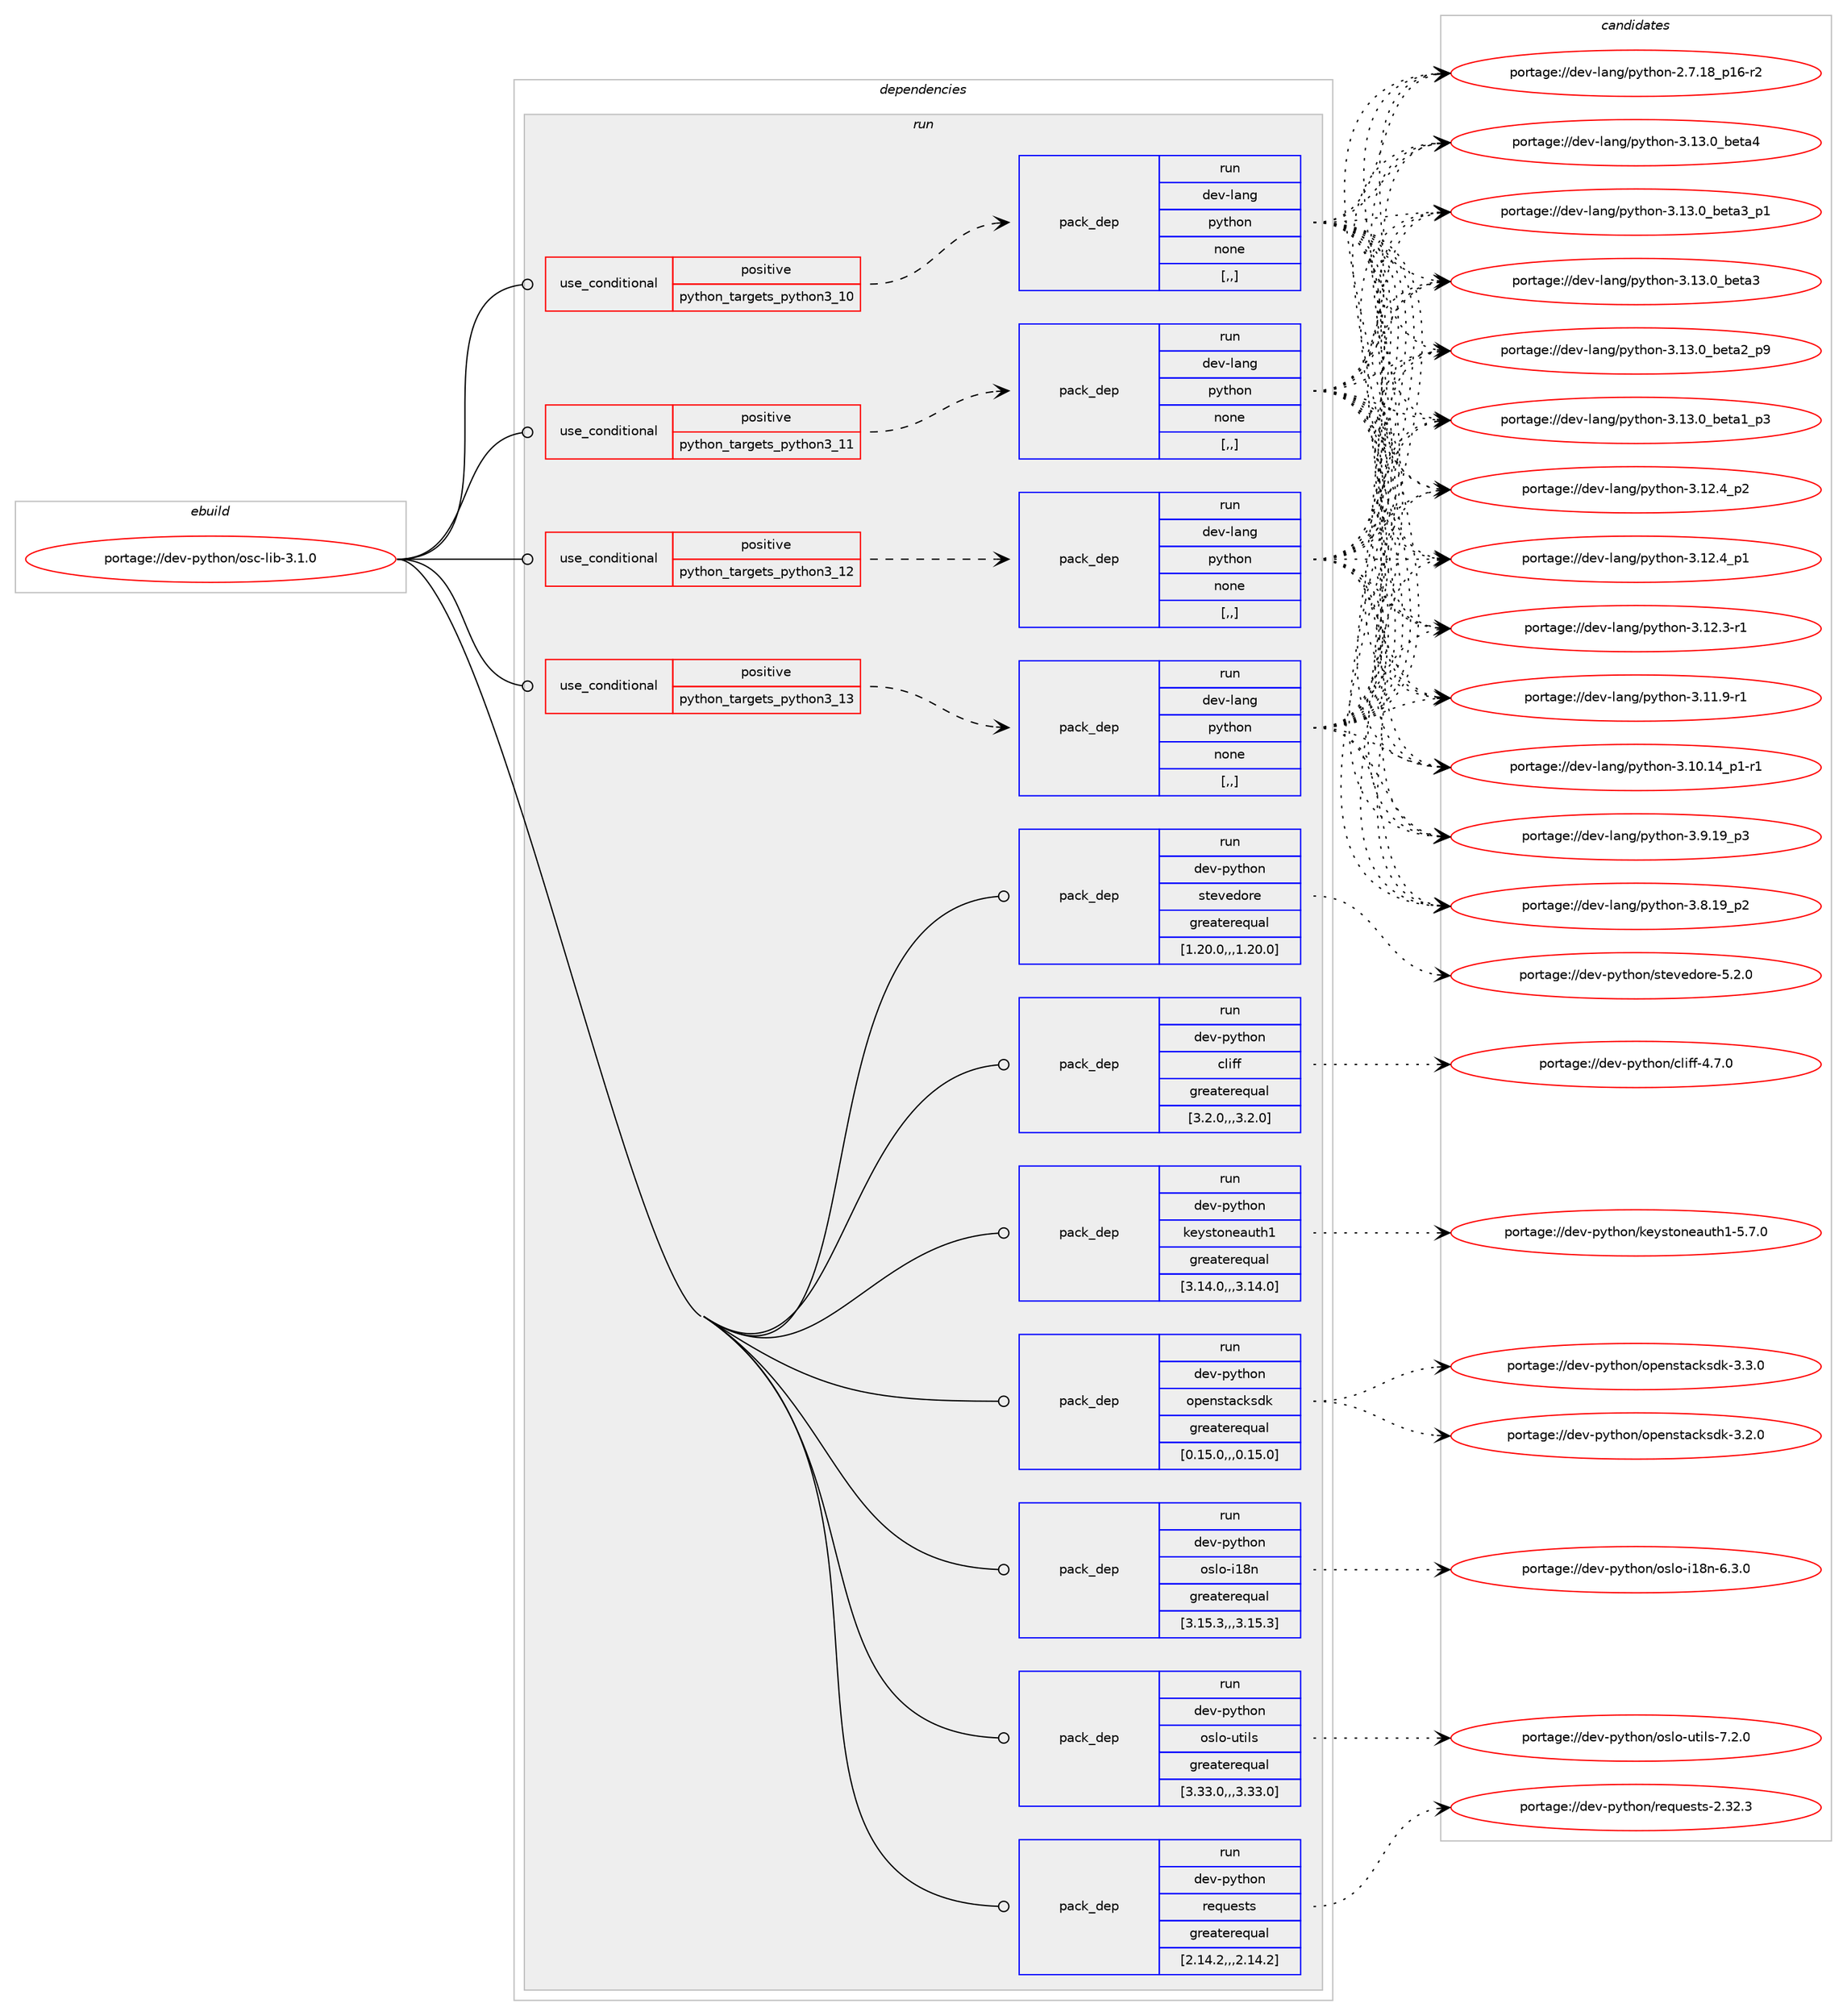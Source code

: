 digraph prolog {

# *************
# Graph options
# *************

newrank=true;
concentrate=true;
compound=true;
graph [rankdir=LR,fontname=Helvetica,fontsize=10,ranksep=1.5];#, ranksep=2.5, nodesep=0.2];
edge  [arrowhead=vee];
node  [fontname=Helvetica,fontsize=10];

# **********
# The ebuild
# **********

subgraph cluster_leftcol {
color=gray;
label=<<i>ebuild</i>>;
id [label="portage://dev-python/osc-lib-3.1.0", color=red, width=4, href="../dev-python/osc-lib-3.1.0.svg"];
}

# ****************
# The dependencies
# ****************

subgraph cluster_midcol {
color=gray;
label=<<i>dependencies</i>>;
subgraph cluster_compile {
fillcolor="#eeeeee";
style=filled;
label=<<i>compile</i>>;
}
subgraph cluster_compileandrun {
fillcolor="#eeeeee";
style=filled;
label=<<i>compile and run</i>>;
}
subgraph cluster_run {
fillcolor="#eeeeee";
style=filled;
label=<<i>run</i>>;
subgraph cond35544 {
dependency153260 [label=<<TABLE BORDER="0" CELLBORDER="1" CELLSPACING="0" CELLPADDING="4"><TR><TD ROWSPAN="3" CELLPADDING="10">use_conditional</TD></TR><TR><TD>positive</TD></TR><TR><TD>python_targets_python3_10</TD></TR></TABLE>>, shape=none, color=red];
subgraph pack116467 {
dependency153261 [label=<<TABLE BORDER="0" CELLBORDER="1" CELLSPACING="0" CELLPADDING="4" WIDTH="220"><TR><TD ROWSPAN="6" CELLPADDING="30">pack_dep</TD></TR><TR><TD WIDTH="110">run</TD></TR><TR><TD>dev-lang</TD></TR><TR><TD>python</TD></TR><TR><TD>none</TD></TR><TR><TD>[,,]</TD></TR></TABLE>>, shape=none, color=blue];
}
dependency153260:e -> dependency153261:w [weight=20,style="dashed",arrowhead="vee"];
}
id:e -> dependency153260:w [weight=20,style="solid",arrowhead="odot"];
subgraph cond35545 {
dependency153262 [label=<<TABLE BORDER="0" CELLBORDER="1" CELLSPACING="0" CELLPADDING="4"><TR><TD ROWSPAN="3" CELLPADDING="10">use_conditional</TD></TR><TR><TD>positive</TD></TR><TR><TD>python_targets_python3_11</TD></TR></TABLE>>, shape=none, color=red];
subgraph pack116468 {
dependency153263 [label=<<TABLE BORDER="0" CELLBORDER="1" CELLSPACING="0" CELLPADDING="4" WIDTH="220"><TR><TD ROWSPAN="6" CELLPADDING="30">pack_dep</TD></TR><TR><TD WIDTH="110">run</TD></TR><TR><TD>dev-lang</TD></TR><TR><TD>python</TD></TR><TR><TD>none</TD></TR><TR><TD>[,,]</TD></TR></TABLE>>, shape=none, color=blue];
}
dependency153262:e -> dependency153263:w [weight=20,style="dashed",arrowhead="vee"];
}
id:e -> dependency153262:w [weight=20,style="solid",arrowhead="odot"];
subgraph cond35546 {
dependency153264 [label=<<TABLE BORDER="0" CELLBORDER="1" CELLSPACING="0" CELLPADDING="4"><TR><TD ROWSPAN="3" CELLPADDING="10">use_conditional</TD></TR><TR><TD>positive</TD></TR><TR><TD>python_targets_python3_12</TD></TR></TABLE>>, shape=none, color=red];
subgraph pack116469 {
dependency153265 [label=<<TABLE BORDER="0" CELLBORDER="1" CELLSPACING="0" CELLPADDING="4" WIDTH="220"><TR><TD ROWSPAN="6" CELLPADDING="30">pack_dep</TD></TR><TR><TD WIDTH="110">run</TD></TR><TR><TD>dev-lang</TD></TR><TR><TD>python</TD></TR><TR><TD>none</TD></TR><TR><TD>[,,]</TD></TR></TABLE>>, shape=none, color=blue];
}
dependency153264:e -> dependency153265:w [weight=20,style="dashed",arrowhead="vee"];
}
id:e -> dependency153264:w [weight=20,style="solid",arrowhead="odot"];
subgraph cond35547 {
dependency153266 [label=<<TABLE BORDER="0" CELLBORDER="1" CELLSPACING="0" CELLPADDING="4"><TR><TD ROWSPAN="3" CELLPADDING="10">use_conditional</TD></TR><TR><TD>positive</TD></TR><TR><TD>python_targets_python3_13</TD></TR></TABLE>>, shape=none, color=red];
subgraph pack116470 {
dependency153267 [label=<<TABLE BORDER="0" CELLBORDER="1" CELLSPACING="0" CELLPADDING="4" WIDTH="220"><TR><TD ROWSPAN="6" CELLPADDING="30">pack_dep</TD></TR><TR><TD WIDTH="110">run</TD></TR><TR><TD>dev-lang</TD></TR><TR><TD>python</TD></TR><TR><TD>none</TD></TR><TR><TD>[,,]</TD></TR></TABLE>>, shape=none, color=blue];
}
dependency153266:e -> dependency153267:w [weight=20,style="dashed",arrowhead="vee"];
}
id:e -> dependency153266:w [weight=20,style="solid",arrowhead="odot"];
subgraph pack116471 {
dependency153268 [label=<<TABLE BORDER="0" CELLBORDER="1" CELLSPACING="0" CELLPADDING="4" WIDTH="220"><TR><TD ROWSPAN="6" CELLPADDING="30">pack_dep</TD></TR><TR><TD WIDTH="110">run</TD></TR><TR><TD>dev-python</TD></TR><TR><TD>cliff</TD></TR><TR><TD>greaterequal</TD></TR><TR><TD>[3.2.0,,,3.2.0]</TD></TR></TABLE>>, shape=none, color=blue];
}
id:e -> dependency153268:w [weight=20,style="solid",arrowhead="odot"];
subgraph pack116472 {
dependency153269 [label=<<TABLE BORDER="0" CELLBORDER="1" CELLSPACING="0" CELLPADDING="4" WIDTH="220"><TR><TD ROWSPAN="6" CELLPADDING="30">pack_dep</TD></TR><TR><TD WIDTH="110">run</TD></TR><TR><TD>dev-python</TD></TR><TR><TD>keystoneauth1</TD></TR><TR><TD>greaterequal</TD></TR><TR><TD>[3.14.0,,,3.14.0]</TD></TR></TABLE>>, shape=none, color=blue];
}
id:e -> dependency153269:w [weight=20,style="solid",arrowhead="odot"];
subgraph pack116473 {
dependency153270 [label=<<TABLE BORDER="0" CELLBORDER="1" CELLSPACING="0" CELLPADDING="4" WIDTH="220"><TR><TD ROWSPAN="6" CELLPADDING="30">pack_dep</TD></TR><TR><TD WIDTH="110">run</TD></TR><TR><TD>dev-python</TD></TR><TR><TD>openstacksdk</TD></TR><TR><TD>greaterequal</TD></TR><TR><TD>[0.15.0,,,0.15.0]</TD></TR></TABLE>>, shape=none, color=blue];
}
id:e -> dependency153270:w [weight=20,style="solid",arrowhead="odot"];
subgraph pack116474 {
dependency153271 [label=<<TABLE BORDER="0" CELLBORDER="1" CELLSPACING="0" CELLPADDING="4" WIDTH="220"><TR><TD ROWSPAN="6" CELLPADDING="30">pack_dep</TD></TR><TR><TD WIDTH="110">run</TD></TR><TR><TD>dev-python</TD></TR><TR><TD>oslo-i18n</TD></TR><TR><TD>greaterequal</TD></TR><TR><TD>[3.15.3,,,3.15.3]</TD></TR></TABLE>>, shape=none, color=blue];
}
id:e -> dependency153271:w [weight=20,style="solid",arrowhead="odot"];
subgraph pack116475 {
dependency153272 [label=<<TABLE BORDER="0" CELLBORDER="1" CELLSPACING="0" CELLPADDING="4" WIDTH="220"><TR><TD ROWSPAN="6" CELLPADDING="30">pack_dep</TD></TR><TR><TD WIDTH="110">run</TD></TR><TR><TD>dev-python</TD></TR><TR><TD>oslo-utils</TD></TR><TR><TD>greaterequal</TD></TR><TR><TD>[3.33.0,,,3.33.0]</TD></TR></TABLE>>, shape=none, color=blue];
}
id:e -> dependency153272:w [weight=20,style="solid",arrowhead="odot"];
subgraph pack116476 {
dependency153273 [label=<<TABLE BORDER="0" CELLBORDER="1" CELLSPACING="0" CELLPADDING="4" WIDTH="220"><TR><TD ROWSPAN="6" CELLPADDING="30">pack_dep</TD></TR><TR><TD WIDTH="110">run</TD></TR><TR><TD>dev-python</TD></TR><TR><TD>requests</TD></TR><TR><TD>greaterequal</TD></TR><TR><TD>[2.14.2,,,2.14.2]</TD></TR></TABLE>>, shape=none, color=blue];
}
id:e -> dependency153273:w [weight=20,style="solid",arrowhead="odot"];
subgraph pack116477 {
dependency153274 [label=<<TABLE BORDER="0" CELLBORDER="1" CELLSPACING="0" CELLPADDING="4" WIDTH="220"><TR><TD ROWSPAN="6" CELLPADDING="30">pack_dep</TD></TR><TR><TD WIDTH="110">run</TD></TR><TR><TD>dev-python</TD></TR><TR><TD>stevedore</TD></TR><TR><TD>greaterequal</TD></TR><TR><TD>[1.20.0,,,1.20.0]</TD></TR></TABLE>>, shape=none, color=blue];
}
id:e -> dependency153274:w [weight=20,style="solid",arrowhead="odot"];
}
}

# **************
# The candidates
# **************

subgraph cluster_choices {
rank=same;
color=gray;
label=<<i>candidates</i>>;

subgraph choice116467 {
color=black;
nodesep=1;
choice1001011184510897110103471121211161041111104551464951464895981011169752 [label="portage://dev-lang/python-3.13.0_beta4", color=red, width=4,href="../dev-lang/python-3.13.0_beta4.svg"];
choice10010111845108971101034711212111610411111045514649514648959810111697519511249 [label="portage://dev-lang/python-3.13.0_beta3_p1", color=red, width=4,href="../dev-lang/python-3.13.0_beta3_p1.svg"];
choice1001011184510897110103471121211161041111104551464951464895981011169751 [label="portage://dev-lang/python-3.13.0_beta3", color=red, width=4,href="../dev-lang/python-3.13.0_beta3.svg"];
choice10010111845108971101034711212111610411111045514649514648959810111697509511257 [label="portage://dev-lang/python-3.13.0_beta2_p9", color=red, width=4,href="../dev-lang/python-3.13.0_beta2_p9.svg"];
choice10010111845108971101034711212111610411111045514649514648959810111697499511251 [label="portage://dev-lang/python-3.13.0_beta1_p3", color=red, width=4,href="../dev-lang/python-3.13.0_beta1_p3.svg"];
choice100101118451089711010347112121116104111110455146495046529511250 [label="portage://dev-lang/python-3.12.4_p2", color=red, width=4,href="../dev-lang/python-3.12.4_p2.svg"];
choice100101118451089711010347112121116104111110455146495046529511249 [label="portage://dev-lang/python-3.12.4_p1", color=red, width=4,href="../dev-lang/python-3.12.4_p1.svg"];
choice100101118451089711010347112121116104111110455146495046514511449 [label="portage://dev-lang/python-3.12.3-r1", color=red, width=4,href="../dev-lang/python-3.12.3-r1.svg"];
choice100101118451089711010347112121116104111110455146494946574511449 [label="portage://dev-lang/python-3.11.9-r1", color=red, width=4,href="../dev-lang/python-3.11.9-r1.svg"];
choice100101118451089711010347112121116104111110455146494846495295112494511449 [label="portage://dev-lang/python-3.10.14_p1-r1", color=red, width=4,href="../dev-lang/python-3.10.14_p1-r1.svg"];
choice100101118451089711010347112121116104111110455146574649579511251 [label="portage://dev-lang/python-3.9.19_p3", color=red, width=4,href="../dev-lang/python-3.9.19_p3.svg"];
choice100101118451089711010347112121116104111110455146564649579511250 [label="portage://dev-lang/python-3.8.19_p2", color=red, width=4,href="../dev-lang/python-3.8.19_p2.svg"];
choice100101118451089711010347112121116104111110455046554649569511249544511450 [label="portage://dev-lang/python-2.7.18_p16-r2", color=red, width=4,href="../dev-lang/python-2.7.18_p16-r2.svg"];
dependency153261:e -> choice1001011184510897110103471121211161041111104551464951464895981011169752:w [style=dotted,weight="100"];
dependency153261:e -> choice10010111845108971101034711212111610411111045514649514648959810111697519511249:w [style=dotted,weight="100"];
dependency153261:e -> choice1001011184510897110103471121211161041111104551464951464895981011169751:w [style=dotted,weight="100"];
dependency153261:e -> choice10010111845108971101034711212111610411111045514649514648959810111697509511257:w [style=dotted,weight="100"];
dependency153261:e -> choice10010111845108971101034711212111610411111045514649514648959810111697499511251:w [style=dotted,weight="100"];
dependency153261:e -> choice100101118451089711010347112121116104111110455146495046529511250:w [style=dotted,weight="100"];
dependency153261:e -> choice100101118451089711010347112121116104111110455146495046529511249:w [style=dotted,weight="100"];
dependency153261:e -> choice100101118451089711010347112121116104111110455146495046514511449:w [style=dotted,weight="100"];
dependency153261:e -> choice100101118451089711010347112121116104111110455146494946574511449:w [style=dotted,weight="100"];
dependency153261:e -> choice100101118451089711010347112121116104111110455146494846495295112494511449:w [style=dotted,weight="100"];
dependency153261:e -> choice100101118451089711010347112121116104111110455146574649579511251:w [style=dotted,weight="100"];
dependency153261:e -> choice100101118451089711010347112121116104111110455146564649579511250:w [style=dotted,weight="100"];
dependency153261:e -> choice100101118451089711010347112121116104111110455046554649569511249544511450:w [style=dotted,weight="100"];
}
subgraph choice116468 {
color=black;
nodesep=1;
choice1001011184510897110103471121211161041111104551464951464895981011169752 [label="portage://dev-lang/python-3.13.0_beta4", color=red, width=4,href="../dev-lang/python-3.13.0_beta4.svg"];
choice10010111845108971101034711212111610411111045514649514648959810111697519511249 [label="portage://dev-lang/python-3.13.0_beta3_p1", color=red, width=4,href="../dev-lang/python-3.13.0_beta3_p1.svg"];
choice1001011184510897110103471121211161041111104551464951464895981011169751 [label="portage://dev-lang/python-3.13.0_beta3", color=red, width=4,href="../dev-lang/python-3.13.0_beta3.svg"];
choice10010111845108971101034711212111610411111045514649514648959810111697509511257 [label="portage://dev-lang/python-3.13.0_beta2_p9", color=red, width=4,href="../dev-lang/python-3.13.0_beta2_p9.svg"];
choice10010111845108971101034711212111610411111045514649514648959810111697499511251 [label="portage://dev-lang/python-3.13.0_beta1_p3", color=red, width=4,href="../dev-lang/python-3.13.0_beta1_p3.svg"];
choice100101118451089711010347112121116104111110455146495046529511250 [label="portage://dev-lang/python-3.12.4_p2", color=red, width=4,href="../dev-lang/python-3.12.4_p2.svg"];
choice100101118451089711010347112121116104111110455146495046529511249 [label="portage://dev-lang/python-3.12.4_p1", color=red, width=4,href="../dev-lang/python-3.12.4_p1.svg"];
choice100101118451089711010347112121116104111110455146495046514511449 [label="portage://dev-lang/python-3.12.3-r1", color=red, width=4,href="../dev-lang/python-3.12.3-r1.svg"];
choice100101118451089711010347112121116104111110455146494946574511449 [label="portage://dev-lang/python-3.11.9-r1", color=red, width=4,href="../dev-lang/python-3.11.9-r1.svg"];
choice100101118451089711010347112121116104111110455146494846495295112494511449 [label="portage://dev-lang/python-3.10.14_p1-r1", color=red, width=4,href="../dev-lang/python-3.10.14_p1-r1.svg"];
choice100101118451089711010347112121116104111110455146574649579511251 [label="portage://dev-lang/python-3.9.19_p3", color=red, width=4,href="../dev-lang/python-3.9.19_p3.svg"];
choice100101118451089711010347112121116104111110455146564649579511250 [label="portage://dev-lang/python-3.8.19_p2", color=red, width=4,href="../dev-lang/python-3.8.19_p2.svg"];
choice100101118451089711010347112121116104111110455046554649569511249544511450 [label="portage://dev-lang/python-2.7.18_p16-r2", color=red, width=4,href="../dev-lang/python-2.7.18_p16-r2.svg"];
dependency153263:e -> choice1001011184510897110103471121211161041111104551464951464895981011169752:w [style=dotted,weight="100"];
dependency153263:e -> choice10010111845108971101034711212111610411111045514649514648959810111697519511249:w [style=dotted,weight="100"];
dependency153263:e -> choice1001011184510897110103471121211161041111104551464951464895981011169751:w [style=dotted,weight="100"];
dependency153263:e -> choice10010111845108971101034711212111610411111045514649514648959810111697509511257:w [style=dotted,weight="100"];
dependency153263:e -> choice10010111845108971101034711212111610411111045514649514648959810111697499511251:w [style=dotted,weight="100"];
dependency153263:e -> choice100101118451089711010347112121116104111110455146495046529511250:w [style=dotted,weight="100"];
dependency153263:e -> choice100101118451089711010347112121116104111110455146495046529511249:w [style=dotted,weight="100"];
dependency153263:e -> choice100101118451089711010347112121116104111110455146495046514511449:w [style=dotted,weight="100"];
dependency153263:e -> choice100101118451089711010347112121116104111110455146494946574511449:w [style=dotted,weight="100"];
dependency153263:e -> choice100101118451089711010347112121116104111110455146494846495295112494511449:w [style=dotted,weight="100"];
dependency153263:e -> choice100101118451089711010347112121116104111110455146574649579511251:w [style=dotted,weight="100"];
dependency153263:e -> choice100101118451089711010347112121116104111110455146564649579511250:w [style=dotted,weight="100"];
dependency153263:e -> choice100101118451089711010347112121116104111110455046554649569511249544511450:w [style=dotted,weight="100"];
}
subgraph choice116469 {
color=black;
nodesep=1;
choice1001011184510897110103471121211161041111104551464951464895981011169752 [label="portage://dev-lang/python-3.13.0_beta4", color=red, width=4,href="../dev-lang/python-3.13.0_beta4.svg"];
choice10010111845108971101034711212111610411111045514649514648959810111697519511249 [label="portage://dev-lang/python-3.13.0_beta3_p1", color=red, width=4,href="../dev-lang/python-3.13.0_beta3_p1.svg"];
choice1001011184510897110103471121211161041111104551464951464895981011169751 [label="portage://dev-lang/python-3.13.0_beta3", color=red, width=4,href="../dev-lang/python-3.13.0_beta3.svg"];
choice10010111845108971101034711212111610411111045514649514648959810111697509511257 [label="portage://dev-lang/python-3.13.0_beta2_p9", color=red, width=4,href="../dev-lang/python-3.13.0_beta2_p9.svg"];
choice10010111845108971101034711212111610411111045514649514648959810111697499511251 [label="portage://dev-lang/python-3.13.0_beta1_p3", color=red, width=4,href="../dev-lang/python-3.13.0_beta1_p3.svg"];
choice100101118451089711010347112121116104111110455146495046529511250 [label="portage://dev-lang/python-3.12.4_p2", color=red, width=4,href="../dev-lang/python-3.12.4_p2.svg"];
choice100101118451089711010347112121116104111110455146495046529511249 [label="portage://dev-lang/python-3.12.4_p1", color=red, width=4,href="../dev-lang/python-3.12.4_p1.svg"];
choice100101118451089711010347112121116104111110455146495046514511449 [label="portage://dev-lang/python-3.12.3-r1", color=red, width=4,href="../dev-lang/python-3.12.3-r1.svg"];
choice100101118451089711010347112121116104111110455146494946574511449 [label="portage://dev-lang/python-3.11.9-r1", color=red, width=4,href="../dev-lang/python-3.11.9-r1.svg"];
choice100101118451089711010347112121116104111110455146494846495295112494511449 [label="portage://dev-lang/python-3.10.14_p1-r1", color=red, width=4,href="../dev-lang/python-3.10.14_p1-r1.svg"];
choice100101118451089711010347112121116104111110455146574649579511251 [label="portage://dev-lang/python-3.9.19_p3", color=red, width=4,href="../dev-lang/python-3.9.19_p3.svg"];
choice100101118451089711010347112121116104111110455146564649579511250 [label="portage://dev-lang/python-3.8.19_p2", color=red, width=4,href="../dev-lang/python-3.8.19_p2.svg"];
choice100101118451089711010347112121116104111110455046554649569511249544511450 [label="portage://dev-lang/python-2.7.18_p16-r2", color=red, width=4,href="../dev-lang/python-2.7.18_p16-r2.svg"];
dependency153265:e -> choice1001011184510897110103471121211161041111104551464951464895981011169752:w [style=dotted,weight="100"];
dependency153265:e -> choice10010111845108971101034711212111610411111045514649514648959810111697519511249:w [style=dotted,weight="100"];
dependency153265:e -> choice1001011184510897110103471121211161041111104551464951464895981011169751:w [style=dotted,weight="100"];
dependency153265:e -> choice10010111845108971101034711212111610411111045514649514648959810111697509511257:w [style=dotted,weight="100"];
dependency153265:e -> choice10010111845108971101034711212111610411111045514649514648959810111697499511251:w [style=dotted,weight="100"];
dependency153265:e -> choice100101118451089711010347112121116104111110455146495046529511250:w [style=dotted,weight="100"];
dependency153265:e -> choice100101118451089711010347112121116104111110455146495046529511249:w [style=dotted,weight="100"];
dependency153265:e -> choice100101118451089711010347112121116104111110455146495046514511449:w [style=dotted,weight="100"];
dependency153265:e -> choice100101118451089711010347112121116104111110455146494946574511449:w [style=dotted,weight="100"];
dependency153265:e -> choice100101118451089711010347112121116104111110455146494846495295112494511449:w [style=dotted,weight="100"];
dependency153265:e -> choice100101118451089711010347112121116104111110455146574649579511251:w [style=dotted,weight="100"];
dependency153265:e -> choice100101118451089711010347112121116104111110455146564649579511250:w [style=dotted,weight="100"];
dependency153265:e -> choice100101118451089711010347112121116104111110455046554649569511249544511450:w [style=dotted,weight="100"];
}
subgraph choice116470 {
color=black;
nodesep=1;
choice1001011184510897110103471121211161041111104551464951464895981011169752 [label="portage://dev-lang/python-3.13.0_beta4", color=red, width=4,href="../dev-lang/python-3.13.0_beta4.svg"];
choice10010111845108971101034711212111610411111045514649514648959810111697519511249 [label="portage://dev-lang/python-3.13.0_beta3_p1", color=red, width=4,href="../dev-lang/python-3.13.0_beta3_p1.svg"];
choice1001011184510897110103471121211161041111104551464951464895981011169751 [label="portage://dev-lang/python-3.13.0_beta3", color=red, width=4,href="../dev-lang/python-3.13.0_beta3.svg"];
choice10010111845108971101034711212111610411111045514649514648959810111697509511257 [label="portage://dev-lang/python-3.13.0_beta2_p9", color=red, width=4,href="../dev-lang/python-3.13.0_beta2_p9.svg"];
choice10010111845108971101034711212111610411111045514649514648959810111697499511251 [label="portage://dev-lang/python-3.13.0_beta1_p3", color=red, width=4,href="../dev-lang/python-3.13.0_beta1_p3.svg"];
choice100101118451089711010347112121116104111110455146495046529511250 [label="portage://dev-lang/python-3.12.4_p2", color=red, width=4,href="../dev-lang/python-3.12.4_p2.svg"];
choice100101118451089711010347112121116104111110455146495046529511249 [label="portage://dev-lang/python-3.12.4_p1", color=red, width=4,href="../dev-lang/python-3.12.4_p1.svg"];
choice100101118451089711010347112121116104111110455146495046514511449 [label="portage://dev-lang/python-3.12.3-r1", color=red, width=4,href="../dev-lang/python-3.12.3-r1.svg"];
choice100101118451089711010347112121116104111110455146494946574511449 [label="portage://dev-lang/python-3.11.9-r1", color=red, width=4,href="../dev-lang/python-3.11.9-r1.svg"];
choice100101118451089711010347112121116104111110455146494846495295112494511449 [label="portage://dev-lang/python-3.10.14_p1-r1", color=red, width=4,href="../dev-lang/python-3.10.14_p1-r1.svg"];
choice100101118451089711010347112121116104111110455146574649579511251 [label="portage://dev-lang/python-3.9.19_p3", color=red, width=4,href="../dev-lang/python-3.9.19_p3.svg"];
choice100101118451089711010347112121116104111110455146564649579511250 [label="portage://dev-lang/python-3.8.19_p2", color=red, width=4,href="../dev-lang/python-3.8.19_p2.svg"];
choice100101118451089711010347112121116104111110455046554649569511249544511450 [label="portage://dev-lang/python-2.7.18_p16-r2", color=red, width=4,href="../dev-lang/python-2.7.18_p16-r2.svg"];
dependency153267:e -> choice1001011184510897110103471121211161041111104551464951464895981011169752:w [style=dotted,weight="100"];
dependency153267:e -> choice10010111845108971101034711212111610411111045514649514648959810111697519511249:w [style=dotted,weight="100"];
dependency153267:e -> choice1001011184510897110103471121211161041111104551464951464895981011169751:w [style=dotted,weight="100"];
dependency153267:e -> choice10010111845108971101034711212111610411111045514649514648959810111697509511257:w [style=dotted,weight="100"];
dependency153267:e -> choice10010111845108971101034711212111610411111045514649514648959810111697499511251:w [style=dotted,weight="100"];
dependency153267:e -> choice100101118451089711010347112121116104111110455146495046529511250:w [style=dotted,weight="100"];
dependency153267:e -> choice100101118451089711010347112121116104111110455146495046529511249:w [style=dotted,weight="100"];
dependency153267:e -> choice100101118451089711010347112121116104111110455146495046514511449:w [style=dotted,weight="100"];
dependency153267:e -> choice100101118451089711010347112121116104111110455146494946574511449:w [style=dotted,weight="100"];
dependency153267:e -> choice100101118451089711010347112121116104111110455146494846495295112494511449:w [style=dotted,weight="100"];
dependency153267:e -> choice100101118451089711010347112121116104111110455146574649579511251:w [style=dotted,weight="100"];
dependency153267:e -> choice100101118451089711010347112121116104111110455146564649579511250:w [style=dotted,weight="100"];
dependency153267:e -> choice100101118451089711010347112121116104111110455046554649569511249544511450:w [style=dotted,weight="100"];
}
subgraph choice116471 {
color=black;
nodesep=1;
choice100101118451121211161041111104799108105102102455246554648 [label="portage://dev-python/cliff-4.7.0", color=red, width=4,href="../dev-python/cliff-4.7.0.svg"];
dependency153268:e -> choice100101118451121211161041111104799108105102102455246554648:w [style=dotted,weight="100"];
}
subgraph choice116472 {
color=black;
nodesep=1;
choice10010111845112121116104111110471071011211151161111101019711711610449455346554648 [label="portage://dev-python/keystoneauth1-5.7.0", color=red, width=4,href="../dev-python/keystoneauth1-5.7.0.svg"];
dependency153269:e -> choice10010111845112121116104111110471071011211151161111101019711711610449455346554648:w [style=dotted,weight="100"];
}
subgraph choice116473 {
color=black;
nodesep=1;
choice10010111845112121116104111110471111121011101151169799107115100107455146514648 [label="portage://dev-python/openstacksdk-3.3.0", color=red, width=4,href="../dev-python/openstacksdk-3.3.0.svg"];
choice10010111845112121116104111110471111121011101151169799107115100107455146504648 [label="portage://dev-python/openstacksdk-3.2.0", color=red, width=4,href="../dev-python/openstacksdk-3.2.0.svg"];
dependency153270:e -> choice10010111845112121116104111110471111121011101151169799107115100107455146514648:w [style=dotted,weight="100"];
dependency153270:e -> choice10010111845112121116104111110471111121011101151169799107115100107455146504648:w [style=dotted,weight="100"];
}
subgraph choice116474 {
color=black;
nodesep=1;
choice1001011184511212111610411111047111115108111451054956110455446514648 [label="portage://dev-python/oslo-i18n-6.3.0", color=red, width=4,href="../dev-python/oslo-i18n-6.3.0.svg"];
dependency153271:e -> choice1001011184511212111610411111047111115108111451054956110455446514648:w [style=dotted,weight="100"];
}
subgraph choice116475 {
color=black;
nodesep=1;
choice100101118451121211161041111104711111510811145117116105108115455546504648 [label="portage://dev-python/oslo-utils-7.2.0", color=red, width=4,href="../dev-python/oslo-utils-7.2.0.svg"];
dependency153272:e -> choice100101118451121211161041111104711111510811145117116105108115455546504648:w [style=dotted,weight="100"];
}
subgraph choice116476 {
color=black;
nodesep=1;
choice100101118451121211161041111104711410111311710111511611545504651504651 [label="portage://dev-python/requests-2.32.3", color=red, width=4,href="../dev-python/requests-2.32.3.svg"];
dependency153273:e -> choice100101118451121211161041111104711410111311710111511611545504651504651:w [style=dotted,weight="100"];
}
subgraph choice116477 {
color=black;
nodesep=1;
choice1001011184511212111610411111047115116101118101100111114101455346504648 [label="portage://dev-python/stevedore-5.2.0", color=red, width=4,href="../dev-python/stevedore-5.2.0.svg"];
dependency153274:e -> choice1001011184511212111610411111047115116101118101100111114101455346504648:w [style=dotted,weight="100"];
}
}

}
